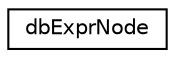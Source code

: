 digraph "Graphical Class Hierarchy"
{
 // INTERACTIVE_SVG=YES
 // LATEX_PDF_SIZE
  edge [fontname="Helvetica",fontsize="10",labelfontname="Helvetica",labelfontsize="10"];
  node [fontname="Helvetica",fontsize="10",shape=record];
  rankdir="LR";
  Node0 [label="dbExprNode",height=0.2,width=0.4,color="black", fillcolor="white", style="filled",URL="$classdbExprNode.html",tooltip=" "];
}
